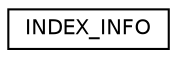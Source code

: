 digraph "Graphical Class Hierarchy"
{
  edge [fontname="Helvetica",fontsize="10",labelfontname="Helvetica",labelfontsize="10"];
  node [fontname="Helvetica",fontsize="10",shape=record];
  rankdir="LR";
  Node1 [label="INDEX_INFO",height=0.2,width=0.4,color="black", fillcolor="white", style="filled",URL="$union_i_n_d_e_x___i_n_f_o.html"];
}
